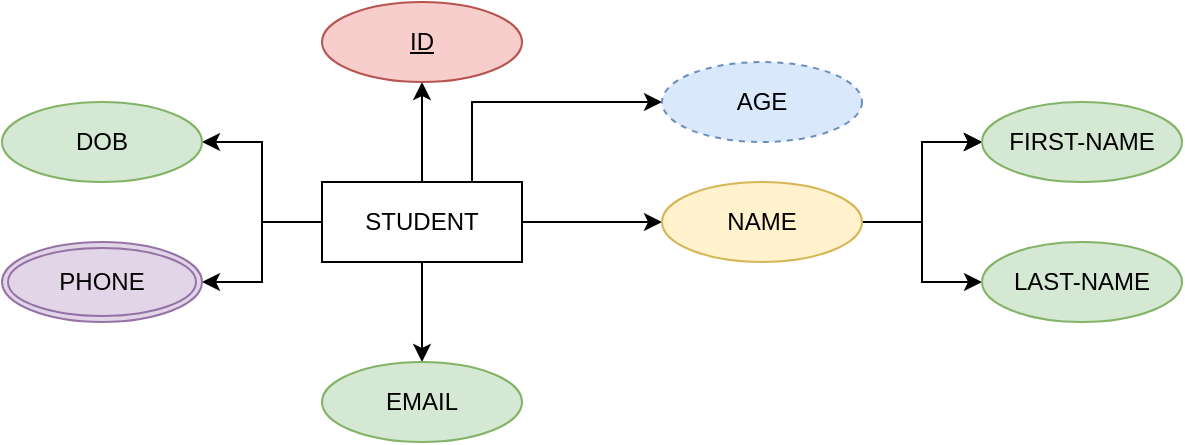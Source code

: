 <mxfile version="21.6.2" type="device">
  <diagram id="R2lEEEUBdFMjLlhIrx00" name="Page-1">
    <mxGraphModel dx="1050" dy="573" grid="1" gridSize="10" guides="1" tooltips="1" connect="1" arrows="1" fold="1" page="1" pageScale="1" pageWidth="850" pageHeight="1100" math="0" shadow="0" extFonts="Permanent Marker^https://fonts.googleapis.com/css?family=Permanent+Marker">
      <root>
        <mxCell id="0" />
        <mxCell id="1" parent="0" />
        <mxCell id="Hpv5rLEoRyB7x9i4mZ83-4" value="" style="edgeStyle=orthogonalEdgeStyle;rounded=0;orthogonalLoop=1;jettySize=auto;html=1;" edge="1" parent="1" source="Hpv5rLEoRyB7x9i4mZ83-2" target="Hpv5rLEoRyB7x9i4mZ83-3">
          <mxGeometry relative="1" as="geometry" />
        </mxCell>
        <mxCell id="Hpv5rLEoRyB7x9i4mZ83-6" value="" style="edgeStyle=orthogonalEdgeStyle;rounded=0;orthogonalLoop=1;jettySize=auto;html=1;" edge="1" parent="1" source="Hpv5rLEoRyB7x9i4mZ83-2">
          <mxGeometry relative="1" as="geometry">
            <mxPoint x="300" y="90" as="targetPoint" />
          </mxGeometry>
        </mxCell>
        <mxCell id="Hpv5rLEoRyB7x9i4mZ83-9" value="" style="edgeStyle=orthogonalEdgeStyle;rounded=0;orthogonalLoop=1;jettySize=auto;html=1;" edge="1" parent="1" source="Hpv5rLEoRyB7x9i4mZ83-2" target="Hpv5rLEoRyB7x9i4mZ83-8">
          <mxGeometry relative="1" as="geometry" />
        </mxCell>
        <mxCell id="Hpv5rLEoRyB7x9i4mZ83-11" style="edgeStyle=orthogonalEdgeStyle;rounded=0;orthogonalLoop=1;jettySize=auto;html=1;exitX=0.75;exitY=0;exitDx=0;exitDy=0;entryX=0;entryY=0.5;entryDx=0;entryDy=0;" edge="1" parent="1" source="Hpv5rLEoRyB7x9i4mZ83-2" target="Hpv5rLEoRyB7x9i4mZ83-10">
          <mxGeometry relative="1" as="geometry" />
        </mxCell>
        <mxCell id="Hpv5rLEoRyB7x9i4mZ83-13" value="" style="edgeStyle=orthogonalEdgeStyle;rounded=0;orthogonalLoop=1;jettySize=auto;html=1;" edge="1" parent="1" source="Hpv5rLEoRyB7x9i4mZ83-2" target="Hpv5rLEoRyB7x9i4mZ83-12">
          <mxGeometry relative="1" as="geometry" />
        </mxCell>
        <mxCell id="Hpv5rLEoRyB7x9i4mZ83-23" style="edgeStyle=orthogonalEdgeStyle;rounded=0;orthogonalLoop=1;jettySize=auto;html=1;entryX=1;entryY=0.5;entryDx=0;entryDy=0;" edge="1" parent="1" source="Hpv5rLEoRyB7x9i4mZ83-2" target="Hpv5rLEoRyB7x9i4mZ83-20">
          <mxGeometry relative="1" as="geometry">
            <mxPoint x="220" y="200" as="targetPoint" />
            <Array as="points">
              <mxPoint x="220" y="160" />
              <mxPoint x="220" y="190" />
            </Array>
          </mxGeometry>
        </mxCell>
        <mxCell id="Hpv5rLEoRyB7x9i4mZ83-2" value="STUDENT" style="whiteSpace=wrap;html=1;align=center;" vertex="1" parent="1">
          <mxGeometry x="250" y="140" width="100" height="40" as="geometry" />
        </mxCell>
        <mxCell id="Hpv5rLEoRyB7x9i4mZ83-3" value="EMAIL" style="ellipse;whiteSpace=wrap;html=1;align=center;fillColor=#d5e8d4;strokeColor=#82b366;" vertex="1" parent="1">
          <mxGeometry x="250" y="230" width="100" height="40" as="geometry" />
        </mxCell>
        <mxCell id="Hpv5rLEoRyB7x9i4mZ83-5" value="ID" style="ellipse;whiteSpace=wrap;html=1;align=center;fontStyle=4;fillColor=#f8cecc;strokeColor=#b85450;" vertex="1" parent="1">
          <mxGeometry x="250" y="50" width="100" height="40" as="geometry" />
        </mxCell>
        <mxCell id="Hpv5rLEoRyB7x9i4mZ83-8" value="DOB" style="ellipse;whiteSpace=wrap;html=1;align=center;fillColor=#d5e8d4;strokeColor=#82b366;" vertex="1" parent="1">
          <mxGeometry x="90" y="100" width="100" height="40" as="geometry" />
        </mxCell>
        <mxCell id="Hpv5rLEoRyB7x9i4mZ83-10" value="AGE" style="ellipse;whiteSpace=wrap;html=1;align=center;dashed=1;fillColor=#dae8fc;strokeColor=#6c8ebf;" vertex="1" parent="1">
          <mxGeometry x="420" y="80" width="100" height="40" as="geometry" />
        </mxCell>
        <mxCell id="Hpv5rLEoRyB7x9i4mZ83-15" value="" style="edgeStyle=orthogonalEdgeStyle;rounded=0;orthogonalLoop=1;jettySize=auto;html=1;" edge="1" parent="1" source="Hpv5rLEoRyB7x9i4mZ83-12" target="Hpv5rLEoRyB7x9i4mZ83-14">
          <mxGeometry relative="1" as="geometry" />
        </mxCell>
        <mxCell id="Hpv5rLEoRyB7x9i4mZ83-16" value="" style="edgeStyle=orthogonalEdgeStyle;rounded=0;orthogonalLoop=1;jettySize=auto;html=1;" edge="1" parent="1" source="Hpv5rLEoRyB7x9i4mZ83-12" target="Hpv5rLEoRyB7x9i4mZ83-14">
          <mxGeometry relative="1" as="geometry" />
        </mxCell>
        <mxCell id="Hpv5rLEoRyB7x9i4mZ83-17" value="" style="edgeStyle=orthogonalEdgeStyle;rounded=0;orthogonalLoop=1;jettySize=auto;html=1;" edge="1" parent="1" source="Hpv5rLEoRyB7x9i4mZ83-12" target="Hpv5rLEoRyB7x9i4mZ83-14">
          <mxGeometry relative="1" as="geometry" />
        </mxCell>
        <mxCell id="Hpv5rLEoRyB7x9i4mZ83-19" value="" style="edgeStyle=orthogonalEdgeStyle;rounded=0;orthogonalLoop=1;jettySize=auto;html=1;" edge="1" parent="1" source="Hpv5rLEoRyB7x9i4mZ83-12" target="Hpv5rLEoRyB7x9i4mZ83-18">
          <mxGeometry relative="1" as="geometry" />
        </mxCell>
        <mxCell id="Hpv5rLEoRyB7x9i4mZ83-12" value="NAME" style="ellipse;whiteSpace=wrap;html=1;align=center;fillColor=#fff2cc;strokeColor=#d6b656;" vertex="1" parent="1">
          <mxGeometry x="420" y="140" width="100" height="40" as="geometry" />
        </mxCell>
        <mxCell id="Hpv5rLEoRyB7x9i4mZ83-14" value="FIRST-NAME" style="ellipse;whiteSpace=wrap;html=1;align=center;fillColor=#d5e8d4;strokeColor=#82b366;" vertex="1" parent="1">
          <mxGeometry x="580" y="100" width="100" height="40" as="geometry" />
        </mxCell>
        <mxCell id="Hpv5rLEoRyB7x9i4mZ83-18" value="LAST-NAME" style="ellipse;whiteSpace=wrap;html=1;align=center;fillColor=#d5e8d4;strokeColor=#82b366;" vertex="1" parent="1">
          <mxGeometry x="580" y="170" width="100" height="40" as="geometry" />
        </mxCell>
        <mxCell id="Hpv5rLEoRyB7x9i4mZ83-20" value="PHONE" style="ellipse;shape=doubleEllipse;margin=3;whiteSpace=wrap;html=1;align=center;fillColor=#e1d5e7;strokeColor=#9673a6;" vertex="1" parent="1">
          <mxGeometry x="90" y="170" width="100" height="40" as="geometry" />
        </mxCell>
      </root>
    </mxGraphModel>
  </diagram>
</mxfile>
